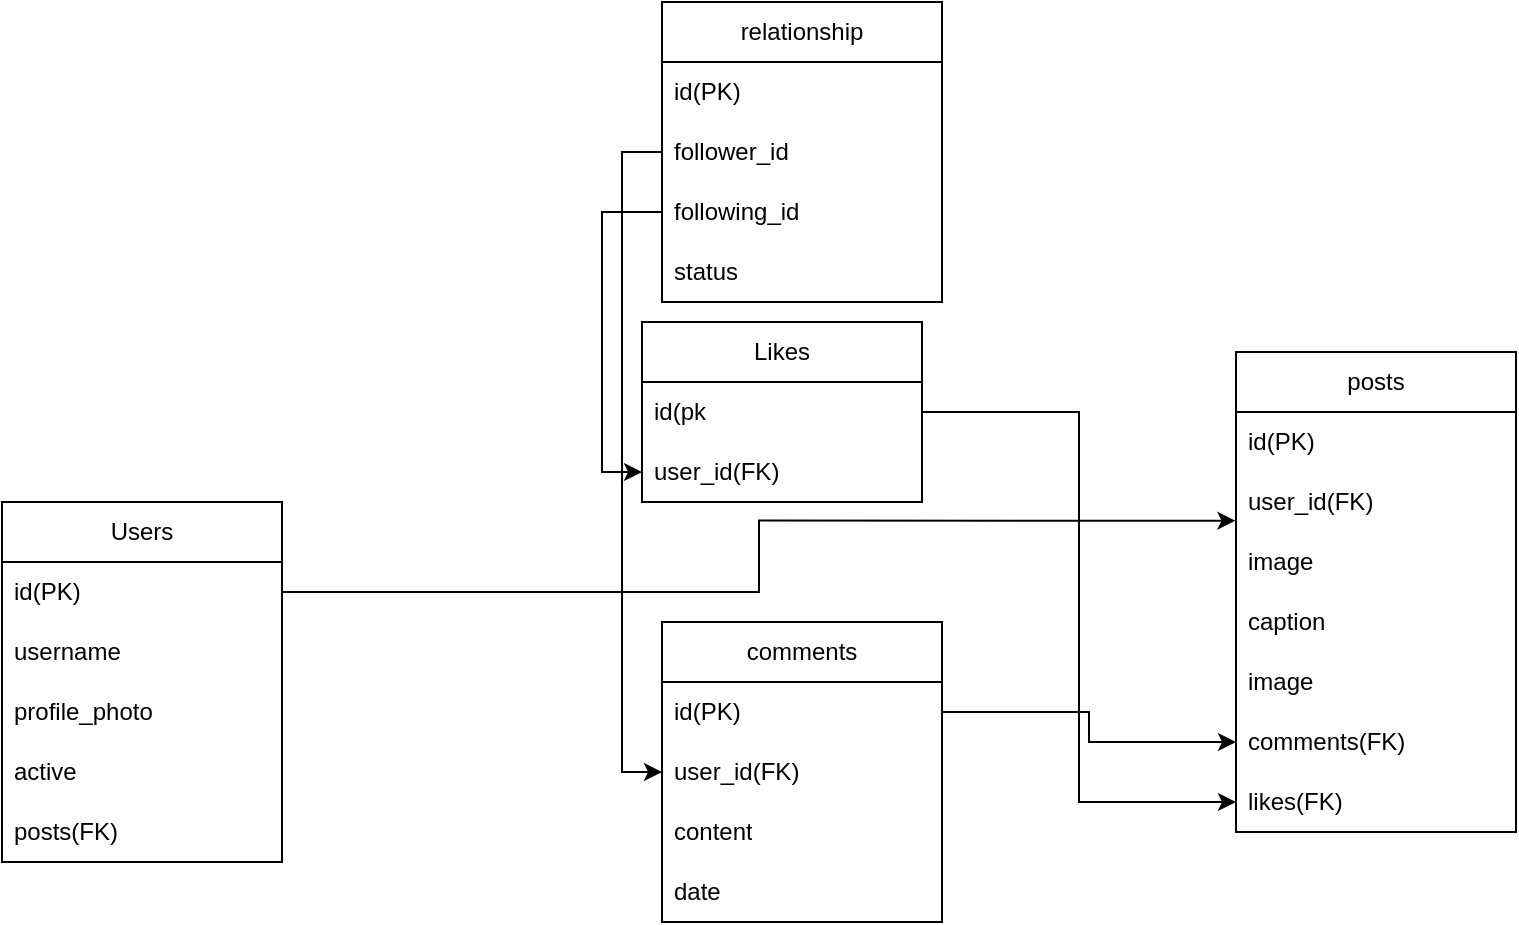 <mxfile version="22.0.4" type="device">
  <diagram name="Halaman-1" id="jdGh2SNfjla3Z0XNhhJK">
    <mxGraphModel dx="993" dy="570" grid="1" gridSize="10" guides="1" tooltips="1" connect="1" arrows="1" fold="1" page="1" pageScale="1" pageWidth="827" pageHeight="1169" math="0" shadow="0">
      <root>
        <mxCell id="0" />
        <mxCell id="1" parent="0" />
        <mxCell id="wh1leOAvNdG41k__MMla-4" value="Users" style="swimlane;fontStyle=0;childLayout=stackLayout;horizontal=1;startSize=30;horizontalStack=0;resizeParent=1;resizeParentMax=0;resizeLast=0;collapsible=1;marginBottom=0;whiteSpace=wrap;html=1;" vertex="1" parent="1">
          <mxGeometry x="70" y="320" width="140" height="180" as="geometry" />
        </mxCell>
        <mxCell id="wh1leOAvNdG41k__MMla-5" value="id(PK)" style="text;strokeColor=none;fillColor=none;align=left;verticalAlign=middle;spacingLeft=4;spacingRight=4;overflow=hidden;points=[[0,0.5],[1,0.5]];portConstraint=eastwest;rotatable=0;whiteSpace=wrap;html=1;" vertex="1" parent="wh1leOAvNdG41k__MMla-4">
          <mxGeometry y="30" width="140" height="30" as="geometry" />
        </mxCell>
        <mxCell id="wh1leOAvNdG41k__MMla-6" value="username" style="text;strokeColor=none;fillColor=none;align=left;verticalAlign=middle;spacingLeft=4;spacingRight=4;overflow=hidden;points=[[0,0.5],[1,0.5]];portConstraint=eastwest;rotatable=0;whiteSpace=wrap;html=1;" vertex="1" parent="wh1leOAvNdG41k__MMla-4">
          <mxGeometry y="60" width="140" height="30" as="geometry" />
        </mxCell>
        <mxCell id="wh1leOAvNdG41k__MMla-7" value="profile_photo" style="text;strokeColor=none;fillColor=none;align=left;verticalAlign=middle;spacingLeft=4;spacingRight=4;overflow=hidden;points=[[0,0.5],[1,0.5]];portConstraint=eastwest;rotatable=0;whiteSpace=wrap;html=1;" vertex="1" parent="wh1leOAvNdG41k__MMla-4">
          <mxGeometry y="90" width="140" height="30" as="geometry" />
        </mxCell>
        <mxCell id="wh1leOAvNdG41k__MMla-11" value="active" style="text;strokeColor=none;fillColor=none;align=left;verticalAlign=middle;spacingLeft=4;spacingRight=4;overflow=hidden;points=[[0,0.5],[1,0.5]];portConstraint=eastwest;rotatable=0;whiteSpace=wrap;html=1;" vertex="1" parent="wh1leOAvNdG41k__MMla-4">
          <mxGeometry y="120" width="140" height="30" as="geometry" />
        </mxCell>
        <mxCell id="wh1leOAvNdG41k__MMla-12" value="posts(FK)" style="text;strokeColor=none;fillColor=none;align=left;verticalAlign=middle;spacingLeft=4;spacingRight=4;overflow=hidden;points=[[0,0.5],[1,0.5]];portConstraint=eastwest;rotatable=0;whiteSpace=wrap;html=1;" vertex="1" parent="wh1leOAvNdG41k__MMla-4">
          <mxGeometry y="150" width="140" height="30" as="geometry" />
        </mxCell>
        <mxCell id="wh1leOAvNdG41k__MMla-18" value="relationship" style="swimlane;fontStyle=0;childLayout=stackLayout;horizontal=1;startSize=30;horizontalStack=0;resizeParent=1;resizeParentMax=0;resizeLast=0;collapsible=1;marginBottom=0;whiteSpace=wrap;html=1;" vertex="1" parent="1">
          <mxGeometry x="400" y="70" width="140" height="150" as="geometry" />
        </mxCell>
        <mxCell id="wh1leOAvNdG41k__MMla-19" value="id(PK)" style="text;strokeColor=none;fillColor=none;align=left;verticalAlign=middle;spacingLeft=4;spacingRight=4;overflow=hidden;points=[[0,0.5],[1,0.5]];portConstraint=eastwest;rotatable=0;whiteSpace=wrap;html=1;" vertex="1" parent="wh1leOAvNdG41k__MMla-18">
          <mxGeometry y="30" width="140" height="30" as="geometry" />
        </mxCell>
        <mxCell id="wh1leOAvNdG41k__MMla-31" value="follower_id" style="text;strokeColor=none;fillColor=none;align=left;verticalAlign=middle;spacingLeft=4;spacingRight=4;overflow=hidden;points=[[0,0.5],[1,0.5]];portConstraint=eastwest;rotatable=0;whiteSpace=wrap;html=1;" vertex="1" parent="wh1leOAvNdG41k__MMla-18">
          <mxGeometry y="60" width="140" height="30" as="geometry" />
        </mxCell>
        <mxCell id="wh1leOAvNdG41k__MMla-20" value="following_id" style="text;strokeColor=none;fillColor=none;align=left;verticalAlign=middle;spacingLeft=4;spacingRight=4;overflow=hidden;points=[[0,0.5],[1,0.5]];portConstraint=eastwest;rotatable=0;whiteSpace=wrap;html=1;" vertex="1" parent="wh1leOAvNdG41k__MMla-18">
          <mxGeometry y="90" width="140" height="30" as="geometry" />
        </mxCell>
        <mxCell id="wh1leOAvNdG41k__MMla-21" value="status" style="text;strokeColor=none;fillColor=none;align=left;verticalAlign=middle;spacingLeft=4;spacingRight=4;overflow=hidden;points=[[0,0.5],[1,0.5]];portConstraint=eastwest;rotatable=0;whiteSpace=wrap;html=1;" vertex="1" parent="wh1leOAvNdG41k__MMla-18">
          <mxGeometry y="120" width="140" height="30" as="geometry" />
        </mxCell>
        <mxCell id="wh1leOAvNdG41k__MMla-23" value="Likes" style="swimlane;fontStyle=0;childLayout=stackLayout;horizontal=1;startSize=30;horizontalStack=0;resizeParent=1;resizeParentMax=0;resizeLast=0;collapsible=1;marginBottom=0;whiteSpace=wrap;html=1;" vertex="1" parent="1">
          <mxGeometry x="390" y="230" width="140" height="90" as="geometry" />
        </mxCell>
        <mxCell id="wh1leOAvNdG41k__MMla-24" value="id(pk" style="text;strokeColor=none;fillColor=none;align=left;verticalAlign=middle;spacingLeft=4;spacingRight=4;overflow=hidden;points=[[0,0.5],[1,0.5]];portConstraint=eastwest;rotatable=0;whiteSpace=wrap;html=1;" vertex="1" parent="wh1leOAvNdG41k__MMla-23">
          <mxGeometry y="30" width="140" height="30" as="geometry" />
        </mxCell>
        <mxCell id="wh1leOAvNdG41k__MMla-25" value="user_id(FK)" style="text;strokeColor=none;fillColor=none;align=left;verticalAlign=middle;spacingLeft=4;spacingRight=4;overflow=hidden;points=[[0,0.5],[1,0.5]];portConstraint=eastwest;rotatable=0;whiteSpace=wrap;html=1;" vertex="1" parent="wh1leOAvNdG41k__MMla-23">
          <mxGeometry y="60" width="140" height="30" as="geometry" />
        </mxCell>
        <mxCell id="wh1leOAvNdG41k__MMla-34" value="comments" style="swimlane;fontStyle=0;childLayout=stackLayout;horizontal=1;startSize=30;horizontalStack=0;resizeParent=1;resizeParentMax=0;resizeLast=0;collapsible=1;marginBottom=0;whiteSpace=wrap;html=1;" vertex="1" parent="1">
          <mxGeometry x="400" y="380" width="140" height="150" as="geometry" />
        </mxCell>
        <mxCell id="wh1leOAvNdG41k__MMla-35" value="id(PK)" style="text;strokeColor=none;fillColor=none;align=left;verticalAlign=middle;spacingLeft=4;spacingRight=4;overflow=hidden;points=[[0,0.5],[1,0.5]];portConstraint=eastwest;rotatable=0;whiteSpace=wrap;html=1;" vertex="1" parent="wh1leOAvNdG41k__MMla-34">
          <mxGeometry y="30" width="140" height="30" as="geometry" />
        </mxCell>
        <mxCell id="wh1leOAvNdG41k__MMla-36" value="user_id(FK)" style="text;strokeColor=none;fillColor=none;align=left;verticalAlign=middle;spacingLeft=4;spacingRight=4;overflow=hidden;points=[[0,0.5],[1,0.5]];portConstraint=eastwest;rotatable=0;whiteSpace=wrap;html=1;" vertex="1" parent="wh1leOAvNdG41k__MMla-34">
          <mxGeometry y="60" width="140" height="30" as="geometry" />
        </mxCell>
        <mxCell id="wh1leOAvNdG41k__MMla-37" value="content" style="text;strokeColor=none;fillColor=none;align=left;verticalAlign=middle;spacingLeft=4;spacingRight=4;overflow=hidden;points=[[0,0.5],[1,0.5]];portConstraint=eastwest;rotatable=0;whiteSpace=wrap;html=1;" vertex="1" parent="wh1leOAvNdG41k__MMla-34">
          <mxGeometry y="90" width="140" height="30" as="geometry" />
        </mxCell>
        <mxCell id="wh1leOAvNdG41k__MMla-38" value="date" style="text;strokeColor=none;fillColor=none;align=left;verticalAlign=middle;spacingLeft=4;spacingRight=4;overflow=hidden;points=[[0,0.5],[1,0.5]];portConstraint=eastwest;rotatable=0;whiteSpace=wrap;html=1;" vertex="1" parent="wh1leOAvNdG41k__MMla-34">
          <mxGeometry y="120" width="140" height="30" as="geometry" />
        </mxCell>
        <mxCell id="wh1leOAvNdG41k__MMla-40" value="posts" style="swimlane;fontStyle=0;childLayout=stackLayout;horizontal=1;startSize=30;horizontalStack=0;resizeParent=1;resizeParentMax=0;resizeLast=0;collapsible=1;marginBottom=0;whiteSpace=wrap;html=1;" vertex="1" parent="1">
          <mxGeometry x="687" y="245" width="140" height="240" as="geometry" />
        </mxCell>
        <mxCell id="wh1leOAvNdG41k__MMla-41" value="id(PK)" style="text;strokeColor=none;fillColor=none;align=left;verticalAlign=middle;spacingLeft=4;spacingRight=4;overflow=hidden;points=[[0,0.5],[1,0.5]];portConstraint=eastwest;rotatable=0;whiteSpace=wrap;html=1;" vertex="1" parent="wh1leOAvNdG41k__MMla-40">
          <mxGeometry y="30" width="140" height="30" as="geometry" />
        </mxCell>
        <mxCell id="wh1leOAvNdG41k__MMla-42" value="user_id(FK)" style="text;strokeColor=none;fillColor=none;align=left;verticalAlign=middle;spacingLeft=4;spacingRight=4;overflow=hidden;points=[[0,0.5],[1,0.5]];portConstraint=eastwest;rotatable=0;whiteSpace=wrap;html=1;" vertex="1" parent="wh1leOAvNdG41k__MMla-40">
          <mxGeometry y="60" width="140" height="30" as="geometry" />
        </mxCell>
        <mxCell id="wh1leOAvNdG41k__MMla-43" value="image" style="text;strokeColor=none;fillColor=none;align=left;verticalAlign=middle;spacingLeft=4;spacingRight=4;overflow=hidden;points=[[0,0.5],[1,0.5]];portConstraint=eastwest;rotatable=0;whiteSpace=wrap;html=1;" vertex="1" parent="wh1leOAvNdG41k__MMla-40">
          <mxGeometry y="90" width="140" height="30" as="geometry" />
        </mxCell>
        <mxCell id="wh1leOAvNdG41k__MMla-44" value="caption" style="text;strokeColor=none;fillColor=none;align=left;verticalAlign=middle;spacingLeft=4;spacingRight=4;overflow=hidden;points=[[0,0.5],[1,0.5]];portConstraint=eastwest;rotatable=0;whiteSpace=wrap;html=1;" vertex="1" parent="wh1leOAvNdG41k__MMla-40">
          <mxGeometry y="120" width="140" height="30" as="geometry" />
        </mxCell>
        <mxCell id="wh1leOAvNdG41k__MMla-45" value="image" style="text;strokeColor=none;fillColor=none;align=left;verticalAlign=middle;spacingLeft=4;spacingRight=4;overflow=hidden;points=[[0,0.5],[1,0.5]];portConstraint=eastwest;rotatable=0;whiteSpace=wrap;html=1;" vertex="1" parent="wh1leOAvNdG41k__MMla-40">
          <mxGeometry y="150" width="140" height="30" as="geometry" />
        </mxCell>
        <mxCell id="wh1leOAvNdG41k__MMla-46" value="comments(FK)" style="text;strokeColor=none;fillColor=none;align=left;verticalAlign=middle;spacingLeft=4;spacingRight=4;overflow=hidden;points=[[0,0.5],[1,0.5]];portConstraint=eastwest;rotatable=0;whiteSpace=wrap;html=1;" vertex="1" parent="wh1leOAvNdG41k__MMla-40">
          <mxGeometry y="180" width="140" height="30" as="geometry" />
        </mxCell>
        <mxCell id="wh1leOAvNdG41k__MMla-47" value="likes(FK)" style="text;strokeColor=none;fillColor=none;align=left;verticalAlign=middle;spacingLeft=4;spacingRight=4;overflow=hidden;points=[[0,0.5],[1,0.5]];portConstraint=eastwest;rotatable=0;whiteSpace=wrap;html=1;" vertex="1" parent="wh1leOAvNdG41k__MMla-40">
          <mxGeometry y="210" width="140" height="30" as="geometry" />
        </mxCell>
        <mxCell id="wh1leOAvNdG41k__MMla-51" style="edgeStyle=orthogonalEdgeStyle;rounded=0;orthogonalLoop=1;jettySize=auto;html=1;exitX=1;exitY=0.5;exitDx=0;exitDy=0;" edge="1" parent="1" source="wh1leOAvNdG41k__MMla-24" target="wh1leOAvNdG41k__MMla-47">
          <mxGeometry relative="1" as="geometry" />
        </mxCell>
        <mxCell id="wh1leOAvNdG41k__MMla-53" style="edgeStyle=orthogonalEdgeStyle;rounded=0;orthogonalLoop=1;jettySize=auto;html=1;exitX=1;exitY=0.5;exitDx=0;exitDy=0;entryX=-0.002;entryY=0.811;entryDx=0;entryDy=0;entryPerimeter=0;" edge="1" parent="1" source="wh1leOAvNdG41k__MMla-5" target="wh1leOAvNdG41k__MMla-42">
          <mxGeometry relative="1" as="geometry" />
        </mxCell>
        <mxCell id="wh1leOAvNdG41k__MMla-54" style="edgeStyle=orthogonalEdgeStyle;rounded=0;orthogonalLoop=1;jettySize=auto;html=1;exitX=1;exitY=0.5;exitDx=0;exitDy=0;" edge="1" parent="1" source="wh1leOAvNdG41k__MMla-35" target="wh1leOAvNdG41k__MMla-46">
          <mxGeometry relative="1" as="geometry" />
        </mxCell>
        <mxCell id="wh1leOAvNdG41k__MMla-56" style="edgeStyle=orthogonalEdgeStyle;rounded=0;orthogonalLoop=1;jettySize=auto;html=1;exitX=0;exitY=0.5;exitDx=0;exitDy=0;entryX=0;entryY=0.5;entryDx=0;entryDy=0;" edge="1" parent="1" source="wh1leOAvNdG41k__MMla-31" target="wh1leOAvNdG41k__MMla-36">
          <mxGeometry relative="1" as="geometry" />
        </mxCell>
        <mxCell id="wh1leOAvNdG41k__MMla-57" style="edgeStyle=orthogonalEdgeStyle;rounded=0;orthogonalLoop=1;jettySize=auto;html=1;exitX=0;exitY=0.5;exitDx=0;exitDy=0;entryX=0;entryY=0.5;entryDx=0;entryDy=0;" edge="1" parent="1" source="wh1leOAvNdG41k__MMla-20" target="wh1leOAvNdG41k__MMla-25">
          <mxGeometry relative="1" as="geometry" />
        </mxCell>
      </root>
    </mxGraphModel>
  </diagram>
</mxfile>